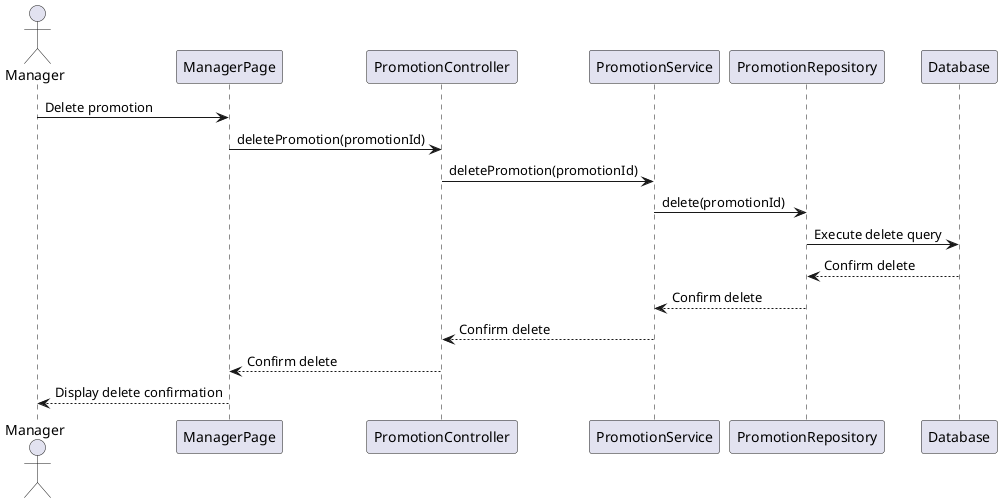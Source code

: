 @startuml
actor Manager

Manager -> ManagerPage: Delete promotion
ManagerPage -> PromotionController: deletePromotion(promotionId)
PromotionController -> PromotionService: deletePromotion(promotionId)
PromotionService -> PromotionRepository: delete(promotionId)
PromotionRepository -> Database: Execute delete query
Database --> PromotionRepository: Confirm delete
PromotionRepository --> PromotionService: Confirm delete
PromotionService --> PromotionController: Confirm delete
PromotionController --> ManagerPage: Confirm delete
ManagerPage --> Manager: Display delete confirmation
@enduml
